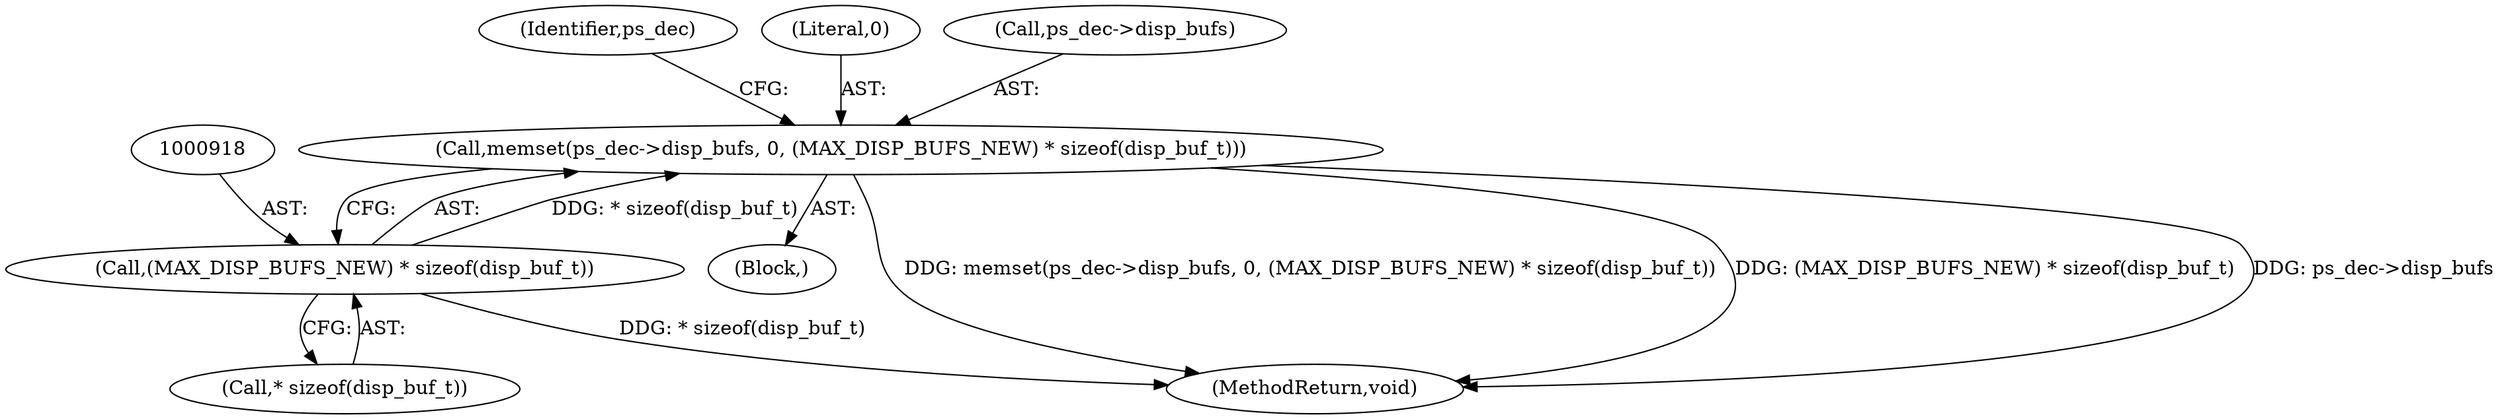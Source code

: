 digraph "0_Android_ecf6c7ce6d5a22d52160698aab44fc234c63291a@API" {
"1000912" [label="(Call,memset(ps_dec->disp_bufs, 0, (MAX_DISP_BUFS_NEW) * sizeof(disp_buf_t)))"];
"1000917" [label="(Call,(MAX_DISP_BUFS_NEW) * sizeof(disp_buf_t))"];
"1000924" [label="(Identifier,ps_dec)"];
"1000916" [label="(Literal,0)"];
"1000913" [label="(Call,ps_dec->disp_bufs)"];
"1000917" [label="(Call,(MAX_DISP_BUFS_NEW) * sizeof(disp_buf_t))"];
"1000121" [label="(Block,)"];
"1000919" [label="(Call,* sizeof(disp_buf_t))"];
"1000956" [label="(MethodReturn,void)"];
"1000912" [label="(Call,memset(ps_dec->disp_bufs, 0, (MAX_DISP_BUFS_NEW) * sizeof(disp_buf_t)))"];
"1000912" -> "1000121"  [label="AST: "];
"1000912" -> "1000917"  [label="CFG: "];
"1000913" -> "1000912"  [label="AST: "];
"1000916" -> "1000912"  [label="AST: "];
"1000917" -> "1000912"  [label="AST: "];
"1000924" -> "1000912"  [label="CFG: "];
"1000912" -> "1000956"  [label="DDG: memset(ps_dec->disp_bufs, 0, (MAX_DISP_BUFS_NEW) * sizeof(disp_buf_t))"];
"1000912" -> "1000956"  [label="DDG: (MAX_DISP_BUFS_NEW) * sizeof(disp_buf_t)"];
"1000912" -> "1000956"  [label="DDG: ps_dec->disp_bufs"];
"1000917" -> "1000912"  [label="DDG: * sizeof(disp_buf_t)"];
"1000917" -> "1000919"  [label="CFG: "];
"1000918" -> "1000917"  [label="AST: "];
"1000919" -> "1000917"  [label="AST: "];
"1000917" -> "1000956"  [label="DDG: * sizeof(disp_buf_t)"];
}
